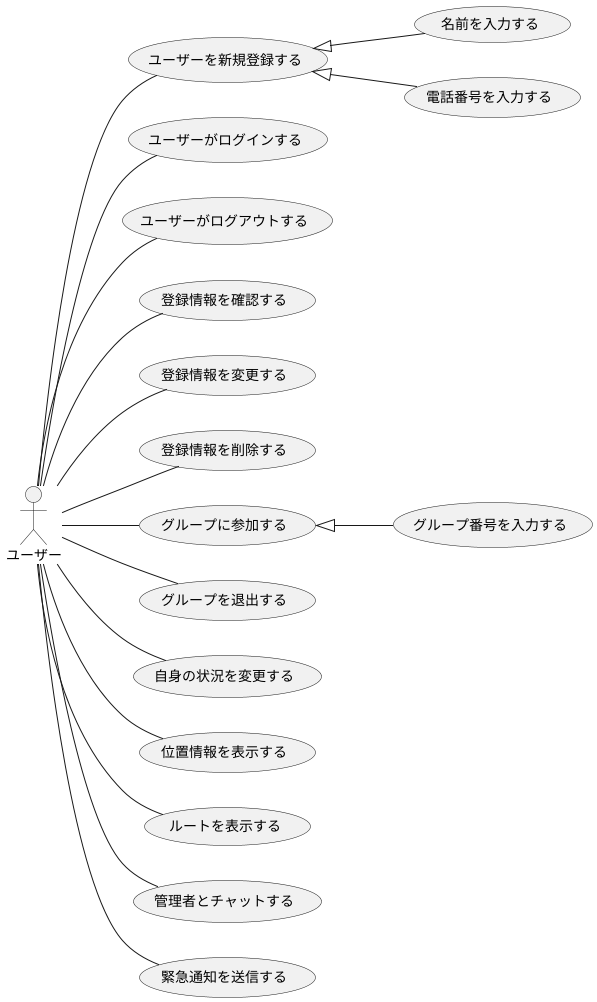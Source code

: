 @startuml ユースケース

left to right direction
actor ユーザー

ユーザー -- (ユーザーを新規登録する)
ユーザー -- (ユーザーがログインする)
ユーザー -- (ユーザーがログアウトする)
ユーザー -- (登録情報を確認する)
ユーザー -- (登録情報を変更する)
ユーザー -- (登録情報を削除する)
ユーザー -- (グループに参加する)
ユーザー -- (グループを退出する)
ユーザー -- (自身の状況を変更する)
ユーザー -- (位置情報を表示する)
ユーザー -- (ルートを表示する)
ユーザー -- (管理者とチャットする)
ユーザー -- (緊急通知を送信する)



(ユーザーを新規登録する) <|-- (名前を入力する)
(ユーザーを新規登録する) <|-- (電話番号を入力する)

(グループに参加する) <|-- (グループ番号を入力する)

@enduml
